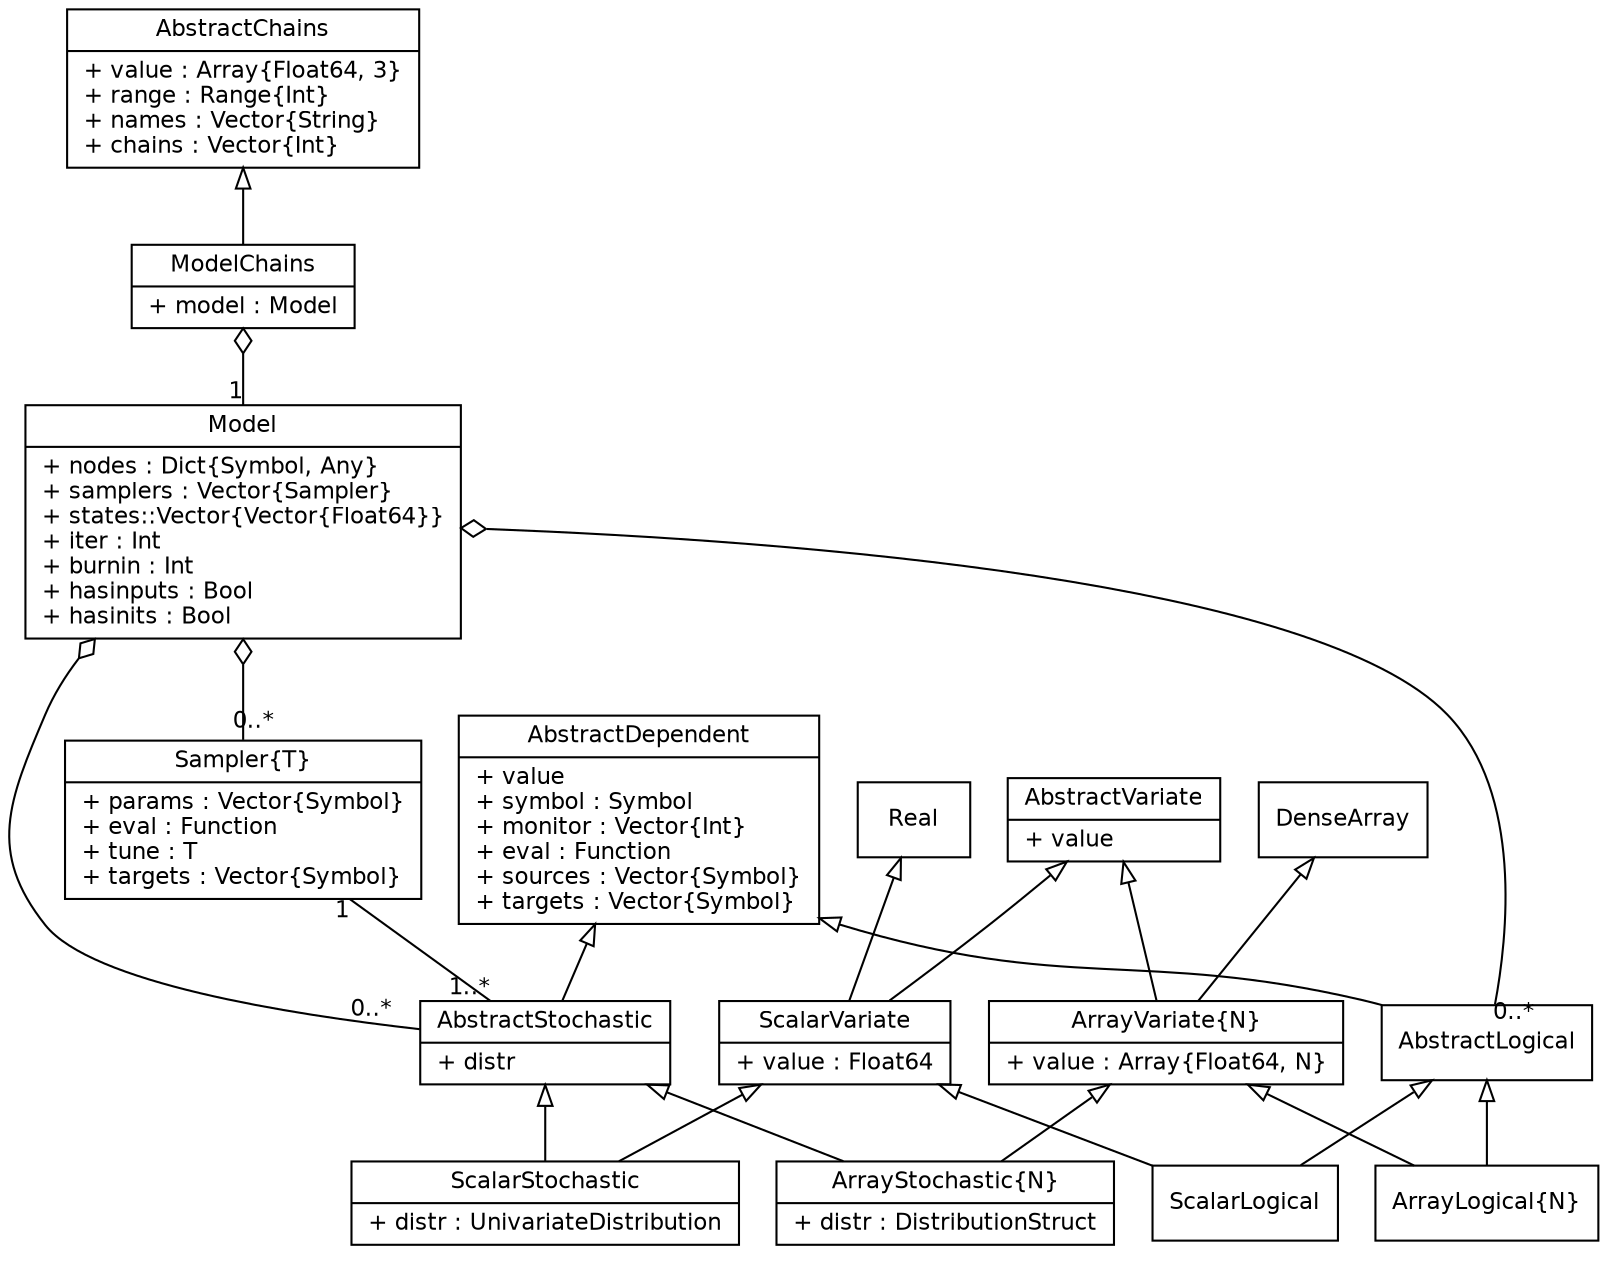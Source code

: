 graph MCMC {
    fontname = "Helvetica"
    fontsize = 11
    splines = true
    overlap = false

    node [fontname = "Helvetica", fontsize = 11, shape = record]

    edge [fontname = "Helvetica", fontsize = 11, dir = both, arrowtail = none, arrowhead = none]

    Real [label = "{Real}", pos="315, 610"]

    DenseArray [label = "{DenseArray}", pos="324, 570"]

    AbstractDependent [label = "{AbstractDependent|+ value\l+ symbol : Symbol\l+ monitor : Vector\{Int\}\l+ eval : Function\l+ sources : Vector\{Symbol\}\l+ targets : Vector\{Symbol\}\l}", pos="275, 425"]

    AbstractLogical [label = "{AbstractLogical}", pos="75, 425"]

    AbstractStochastic [label = "{AbstractStochastic|+ distr\l}", pos="495, 425"]

    AbstractVariate [label = "{AbstractVariate|+ value\l}", pos="230, 590"]

    ArrayLogical [label = "{ArrayLogical\{N\}}", pos="125, 515"]

    ArrayStochastic [label = "{ArrayStochastic\{N\}|+ distr : DistributionStruct\l}", pos="425, 515"]

    ArrayVariate [label = "{ArrayVariate\{N\}|+ value : Array\{Float64, N\}\l}", pos="275, 515"]

    ScalarLogical [label = "{ScalarLogical}", pos="25, 515"]

    ScalarStochastic [label = "{ScalarStochastic|+ distr : UnivariateDistribution\l}", pos="575, 515"]

    ScalarVariate [label = "{ScalarVariate|+ value : Float64\l}", pos="275, 665"]

    Model [label = "{Model|+ nodes : Dict\{Symbol, Any\}\l+ samplers : Vector\{Sampler\}\l+ states::Vector\{Vector\{Float64\}\}\l+ iter : Int\l+ burnin : Int\l+ hasinputs : Bool\l+ hasinits : Bool\l}", pos="275, 305"]

    Sampler [label = "{Sampler\{T\}|+ params : Vector\{Symbol\}\l+ eval : Function\l+ tune : T\l+ targets : Vector\{Symbol\}\l}", pos="495, 305"]

    AbstractChains  [label = "{AbstractChains|+ value : Array\{Float64, 3\}\l+ range : Range\{Int\}\l+ names : Vector\{String\}\l+ chains : Vector\{Int\}\l}", pos="75, 340"]

    ModelChains [label = "{ModelChains|+ model : Model\l}", pos="75, 260"]

    Real -- ScalarVariate [arrowtail = empty]
    DenseArray -- ArrayVariate [arrowtail = empty]

    AbstractChains -- ModelChains [arrowtail = empty]
    AbstractDependent -- AbstractLogical [arrowtail = empty]
    AbstractDependent -- AbstractStochastic [arrowtail = empty]
    AbstractLogical -- ArrayLogical [arrowtail = empty]
    AbstractLogical -- ScalarLogical [arrowtail = empty]
    AbstractStochastic -- ArrayStochastic [arrowtail = empty]
    AbstractStochastic -- ScalarStochastic [arrowtail = empty]
    AbstractVariate -- ArrayVariate [arrowtail = empty]
    AbstractVariate -- ScalarVariate [arrowtail = empty]
    ArrayVariate -- ArrayLogical [arrowtail = empty]
    ArrayVariate -- ArrayStochastic [arrowtail = empty]
    ScalarVariate -- ScalarLogical [arrowtail = empty]
    ScalarVariate -- ScalarStochastic [arrowtail = empty]

    Sampler -- AbstractStochastic [taillabel = "1", headlabel = "1..*"]
    Model -- Sampler [arrowtail = odiamond, headlabel = "0..*", labeldistance = 1.0, labelangle = -30]
    Model -- AbstractLogical [arrowtail = odiamond, headlabel = "0..*", labeldistance = 1.0, labelangle = -105]
    Model -- AbstractStochastic [arrowtail = odiamond, headlabel = "0..*", labeldistance = 2.5, labelangle = -15]
    ModelChains -- Model [arrowtail = odiamond, headlabel = "1"]

}
